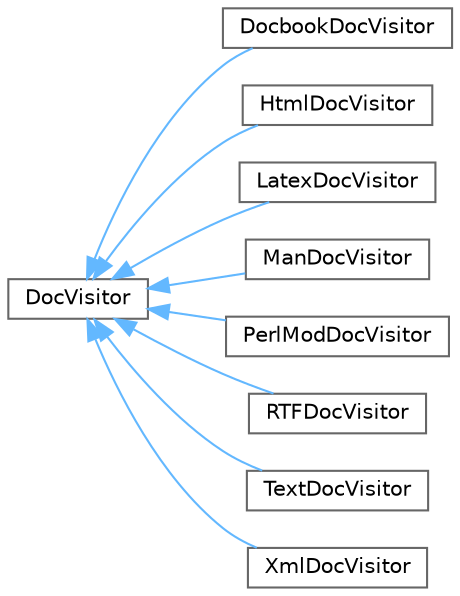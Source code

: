 digraph "Graphical Class Hierarchy"
{
 // INTERACTIVE_SVG=YES
 // LATEX_PDF_SIZE
  bgcolor="transparent";
  edge [fontname=Helvetica,fontsize=10,labelfontname=Helvetica,labelfontsize=10];
  node [fontname=Helvetica,fontsize=10,shape=box,height=0.2,width=0.4];
  rankdir="LR";
  Node0 [label="DocVisitor",height=0.2,width=0.4,color="grey40", fillcolor="white", style="filled",URL="$d0/d78/class_doc_visitor.html",tooltip="Helper base class for functionality shared by all visitors."];
  Node0 -> Node1 [dir="back",color="steelblue1",style="solid"];
  Node1 [label="DocbookDocVisitor",height=0.2,width=0.4,color="grey40", fillcolor="white", style="filled",URL="$d7/dc4/class_docbook_doc_visitor.html",tooltip="Concrete visitor implementation for Docbook output."];
  Node0 -> Node2 [dir="back",color="steelblue1",style="solid"];
  Node2 [label="HtmlDocVisitor",height=0.2,width=0.4,color="grey40", fillcolor="white", style="filled",URL="$d5/d1b/class_html_doc_visitor.html",tooltip="Concrete visitor implementation for HTML output."];
  Node0 -> Node3 [dir="back",color="steelblue1",style="solid"];
  Node3 [label="LatexDocVisitor",height=0.2,width=0.4,color="grey40", fillcolor="white", style="filled",URL="$d3/df4/class_latex_doc_visitor.html",tooltip="Concrete visitor implementation for LaTeX output."];
  Node0 -> Node4 [dir="back",color="steelblue1",style="solid"];
  Node4 [label="ManDocVisitor",height=0.2,width=0.4,color="grey40", fillcolor="white", style="filled",URL="$d8/dcf/class_man_doc_visitor.html",tooltip="Concrete visitor implementation for LaTeX output."];
  Node0 -> Node5 [dir="back",color="steelblue1",style="solid"];
  Node5 [label="PerlModDocVisitor",height=0.2,width=0.4,color="grey40", fillcolor="white", style="filled",URL="$dc/d27/class_perl_mod_doc_visitor.html",tooltip="Concrete visitor implementation for PerlMod output."];
  Node0 -> Node6 [dir="back",color="steelblue1",style="solid"];
  Node6 [label="RTFDocVisitor",height=0.2,width=0.4,color="grey40", fillcolor="white", style="filled",URL="$d1/d4b/class_r_t_f_doc_visitor.html",tooltip="Concrete visitor implementation for RTF output."];
  Node0 -> Node7 [dir="back",color="steelblue1",style="solid"];
  Node7 [label="TextDocVisitor",height=0.2,width=0.4,color="grey40", fillcolor="white", style="filled",URL="$d2/d63/class_text_doc_visitor.html",tooltip="Concrete visitor implementation for TEXT output."];
  Node0 -> Node8 [dir="back",color="steelblue1",style="solid"];
  Node8 [label="XmlDocVisitor",height=0.2,width=0.4,color="grey40", fillcolor="white", style="filled",URL="$d4/dc8/class_xml_doc_visitor.html",tooltip="Concrete visitor implementation for XML output."];
}
